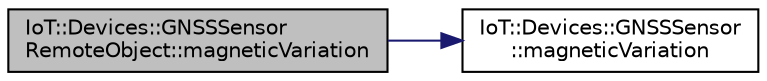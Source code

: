 digraph "IoT::Devices::GNSSSensorRemoteObject::magneticVariation"
{
 // LATEX_PDF_SIZE
  edge [fontname="Helvetica",fontsize="10",labelfontname="Helvetica",labelfontsize="10"];
  node [fontname="Helvetica",fontsize="10",shape=record];
  rankdir="LR";
  Node1 [label="IoT::Devices::GNSSSensor\lRemoteObject::magneticVariation",height=0.2,width=0.4,color="black", fillcolor="grey75", style="filled", fontcolor="black",tooltip=" "];
  Node1 -> Node2 [color="midnightblue",fontsize="10",style="solid",fontname="Helvetica"];
  Node2 [label="IoT::Devices::GNSSSensor\l::magneticVariation",height=0.2,width=0.4,color="black", fillcolor="white", style="filled",URL="$classIoT_1_1Devices_1_1GNSSSensor.html#ad4805e5532fca859a9ce324a02274bbd",tooltip=" "];
}
